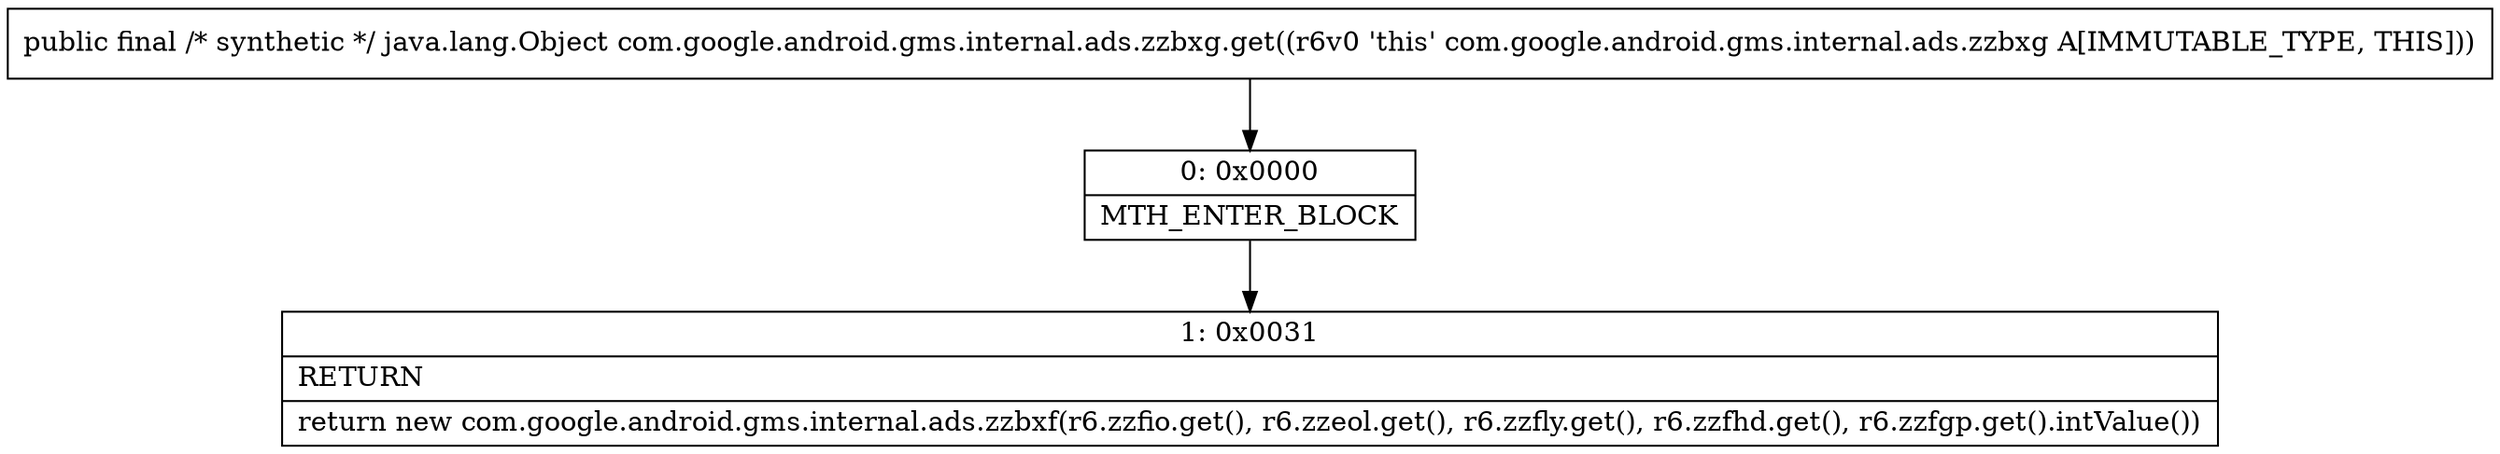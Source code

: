 digraph "CFG forcom.google.android.gms.internal.ads.zzbxg.get()Ljava\/lang\/Object;" {
Node_0 [shape=record,label="{0\:\ 0x0000|MTH_ENTER_BLOCK\l}"];
Node_1 [shape=record,label="{1\:\ 0x0031|RETURN\l|return new com.google.android.gms.internal.ads.zzbxf(r6.zzfio.get(), r6.zzeol.get(), r6.zzfly.get(), r6.zzfhd.get(), r6.zzfgp.get().intValue())\l}"];
MethodNode[shape=record,label="{public final \/* synthetic *\/ java.lang.Object com.google.android.gms.internal.ads.zzbxg.get((r6v0 'this' com.google.android.gms.internal.ads.zzbxg A[IMMUTABLE_TYPE, THIS])) }"];
MethodNode -> Node_0;
Node_0 -> Node_1;
}

